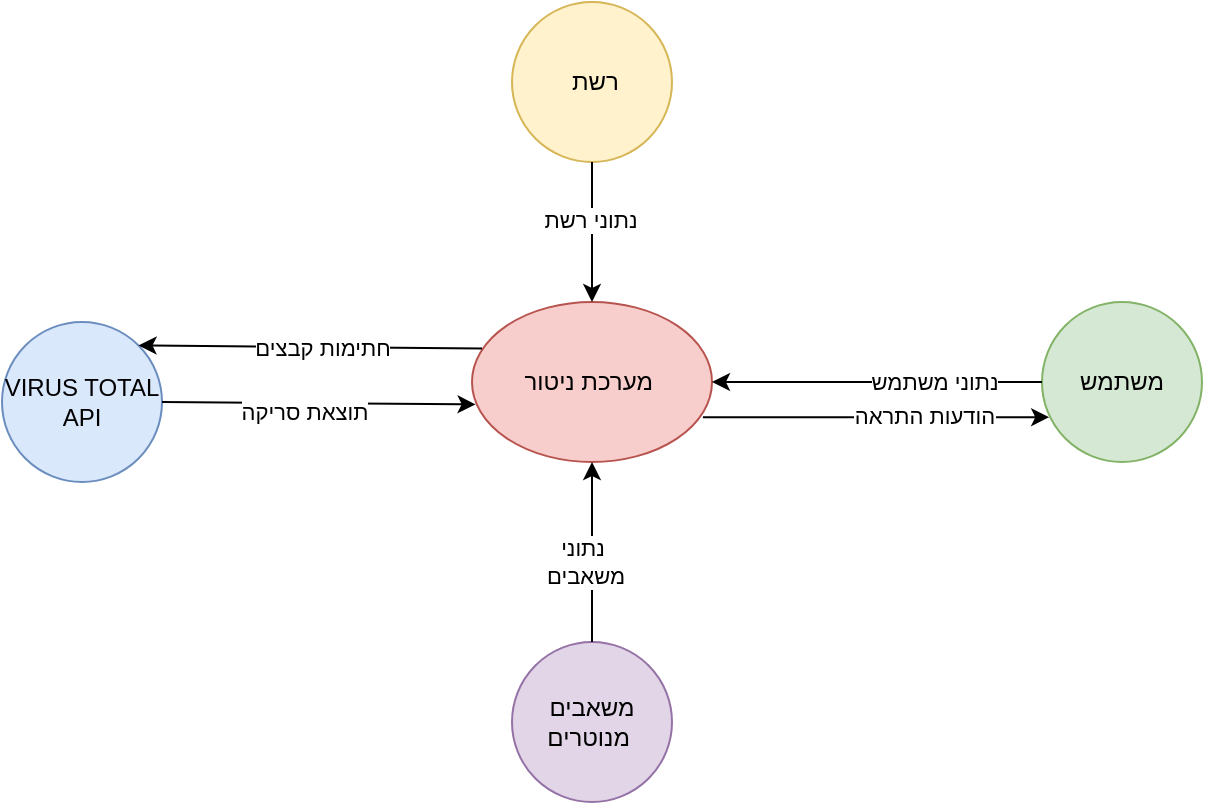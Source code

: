 <mxfile version="27.0.2">
  <diagram name="Page-1" id="RH6nrCcWuVhgYhGJwdLU">
    <mxGraphModel dx="1042" dy="626" grid="1" gridSize="10" guides="1" tooltips="1" connect="1" arrows="1" fold="1" page="1" pageScale="1" pageWidth="850" pageHeight="1100" math="0" shadow="0">
      <root>
        <mxCell id="0" />
        <mxCell id="1" parent="0" />
        <mxCell id="lLTY7_Zr0CbymDJMCOrj-1" value="מערכת ניטור&amp;nbsp;" style="ellipse;whiteSpace=wrap;html=1;fillColor=#f8cecc;strokeColor=#b85450;" parent="1" vertex="1">
          <mxGeometry x="305" y="240" width="120" height="80" as="geometry" />
        </mxCell>
        <mxCell id="lLTY7_Zr0CbymDJMCOrj-2" value="משתמש" style="ellipse;whiteSpace=wrap;html=1;aspect=fixed;fillColor=#d5e8d4;strokeColor=#82b366;" parent="1" vertex="1">
          <mxGeometry x="590" y="240" width="80" height="80" as="geometry" />
        </mxCell>
        <mxCell id="lLTY7_Zr0CbymDJMCOrj-4" value="VIRUS TOTAL API" style="ellipse;whiteSpace=wrap;html=1;aspect=fixed;fillColor=#dae8fc;strokeColor=#6c8ebf;" parent="1" vertex="1">
          <mxGeometry x="70" y="250" width="80" height="80" as="geometry" />
        </mxCell>
        <mxCell id="lLTY7_Zr0CbymDJMCOrj-19" value="" style="endArrow=classic;html=1;rounded=0;exitX=0.042;exitY=0.29;exitDx=0;exitDy=0;entryX=1;entryY=0;entryDx=0;entryDy=0;exitPerimeter=0;" parent="1" source="lLTY7_Zr0CbymDJMCOrj-1" target="lLTY7_Zr0CbymDJMCOrj-4" edge="1">
          <mxGeometry width="50" height="50" relative="1" as="geometry">
            <mxPoint x="450" y="300" as="sourcePoint" />
            <mxPoint x="400" y="350" as="targetPoint" />
          </mxGeometry>
        </mxCell>
        <mxCell id="lLTY7_Zr0CbymDJMCOrj-20" value="חתימות קבצים" style="edgeLabel;html=1;align=center;verticalAlign=middle;resizable=0;points=[];" parent="lLTY7_Zr0CbymDJMCOrj-19" vertex="1" connectable="0">
          <mxGeometry x="-0.069" relative="1" as="geometry">
            <mxPoint as="offset" />
          </mxGeometry>
        </mxCell>
        <mxCell id="zT8zyoZyY9B16h4DEHLp-2" value="" style="endArrow=classic;html=1;rounded=0;exitX=0;exitY=0.5;exitDx=0;exitDy=0;entryX=1;entryY=0.5;entryDx=0;entryDy=0;" edge="1" parent="1" source="lLTY7_Zr0CbymDJMCOrj-2" target="lLTY7_Zr0CbymDJMCOrj-1">
          <mxGeometry width="50" height="50" relative="1" as="geometry">
            <mxPoint x="400" y="350" as="sourcePoint" />
            <mxPoint x="450" y="300" as="targetPoint" />
          </mxGeometry>
        </mxCell>
        <mxCell id="zT8zyoZyY9B16h4DEHLp-3" value="נתוני משתמש" style="edgeLabel;html=1;align=center;verticalAlign=middle;resizable=0;points=[];" vertex="1" connectable="0" parent="zT8zyoZyY9B16h4DEHLp-2">
          <mxGeometry x="-0.332" relative="1" as="geometry">
            <mxPoint x="1" as="offset" />
          </mxGeometry>
        </mxCell>
        <mxCell id="zT8zyoZyY9B16h4DEHLp-4" value="&amp;nbsp;רשת" style="ellipse;whiteSpace=wrap;html=1;aspect=fixed;fillColor=#fff2cc;strokeColor=#d6b656;" vertex="1" parent="1">
          <mxGeometry x="325" y="90" width="80" height="80" as="geometry" />
        </mxCell>
        <mxCell id="zT8zyoZyY9B16h4DEHLp-5" value="משאבים מנוטרים&amp;nbsp;" style="ellipse;whiteSpace=wrap;html=1;aspect=fixed;fillColor=#e1d5e7;strokeColor=#9673a6;" vertex="1" parent="1">
          <mxGeometry x="325" y="410" width="80" height="80" as="geometry" />
        </mxCell>
        <mxCell id="zT8zyoZyY9B16h4DEHLp-7" value="" style="endArrow=classic;html=1;rounded=0;exitX=0.962;exitY=0.72;exitDx=0;exitDy=0;exitPerimeter=0;entryX=0.045;entryY=0.72;entryDx=0;entryDy=0;entryPerimeter=0;" edge="1" parent="1" source="lLTY7_Zr0CbymDJMCOrj-1" target="lLTY7_Zr0CbymDJMCOrj-2">
          <mxGeometry width="50" height="50" relative="1" as="geometry">
            <mxPoint x="400" y="420" as="sourcePoint" />
            <mxPoint x="450" y="370" as="targetPoint" />
          </mxGeometry>
        </mxCell>
        <mxCell id="zT8zyoZyY9B16h4DEHLp-8" value="הודעות התראה" style="edgeLabel;html=1;align=center;verticalAlign=middle;resizable=0;points=[];" vertex="1" connectable="0" parent="zT8zyoZyY9B16h4DEHLp-7">
          <mxGeometry x="0.276" y="1" relative="1" as="geometry">
            <mxPoint as="offset" />
          </mxGeometry>
        </mxCell>
        <mxCell id="zT8zyoZyY9B16h4DEHLp-9" value="" style="endArrow=classic;html=1;rounded=0;exitX=0.5;exitY=0;exitDx=0;exitDy=0;entryX=0.5;entryY=1;entryDx=0;entryDy=0;" edge="1" parent="1" source="zT8zyoZyY9B16h4DEHLp-5" target="lLTY7_Zr0CbymDJMCOrj-1">
          <mxGeometry width="50" height="50" relative="1" as="geometry">
            <mxPoint x="400" y="420" as="sourcePoint" />
            <mxPoint x="450" y="370" as="targetPoint" />
          </mxGeometry>
        </mxCell>
        <mxCell id="zT8zyoZyY9B16h4DEHLp-10" value="נתוני&lt;br&gt;&amp;nbsp;משאבים" style="edgeLabel;html=1;align=center;verticalAlign=middle;resizable=0;points=[];" vertex="1" connectable="0" parent="zT8zyoZyY9B16h4DEHLp-9">
          <mxGeometry x="0.242" y="-2" relative="1" as="geometry">
            <mxPoint x="-7" y="16" as="offset" />
          </mxGeometry>
        </mxCell>
        <mxCell id="zT8zyoZyY9B16h4DEHLp-11" value="" style="endArrow=classic;html=1;rounded=0;exitX=0.5;exitY=1;exitDx=0;exitDy=0;entryX=0.5;entryY=0;entryDx=0;entryDy=0;" edge="1" parent="1" source="zT8zyoZyY9B16h4DEHLp-4" target="lLTY7_Zr0CbymDJMCOrj-1">
          <mxGeometry width="50" height="50" relative="1" as="geometry">
            <mxPoint x="400" y="420" as="sourcePoint" />
            <mxPoint x="450" y="370" as="targetPoint" />
          </mxGeometry>
        </mxCell>
        <mxCell id="zT8zyoZyY9B16h4DEHLp-12" value="נתוני רשת" style="edgeLabel;html=1;align=center;verticalAlign=middle;resizable=0;points=[];" vertex="1" connectable="0" parent="zT8zyoZyY9B16h4DEHLp-11">
          <mxGeometry x="-0.171" y="-1" relative="1" as="geometry">
            <mxPoint as="offset" />
          </mxGeometry>
        </mxCell>
        <mxCell id="zT8zyoZyY9B16h4DEHLp-13" value="" style="endArrow=classic;html=1;rounded=0;exitX=1;exitY=0.5;exitDx=0;exitDy=0;entryX=0.015;entryY=0.64;entryDx=0;entryDy=0;entryPerimeter=0;" edge="1" parent="1" source="lLTY7_Zr0CbymDJMCOrj-4" target="lLTY7_Zr0CbymDJMCOrj-1">
          <mxGeometry width="50" height="50" relative="1" as="geometry">
            <mxPoint x="400" y="420" as="sourcePoint" />
            <mxPoint x="450" y="370" as="targetPoint" />
          </mxGeometry>
        </mxCell>
        <mxCell id="zT8zyoZyY9B16h4DEHLp-14" value="תוצאת סריקה" style="edgeLabel;html=1;align=center;verticalAlign=middle;resizable=0;points=[];" vertex="1" connectable="0" parent="zT8zyoZyY9B16h4DEHLp-13">
          <mxGeometry x="-0.095" y="-4" relative="1" as="geometry">
            <mxPoint as="offset" />
          </mxGeometry>
        </mxCell>
      </root>
    </mxGraphModel>
  </diagram>
</mxfile>
